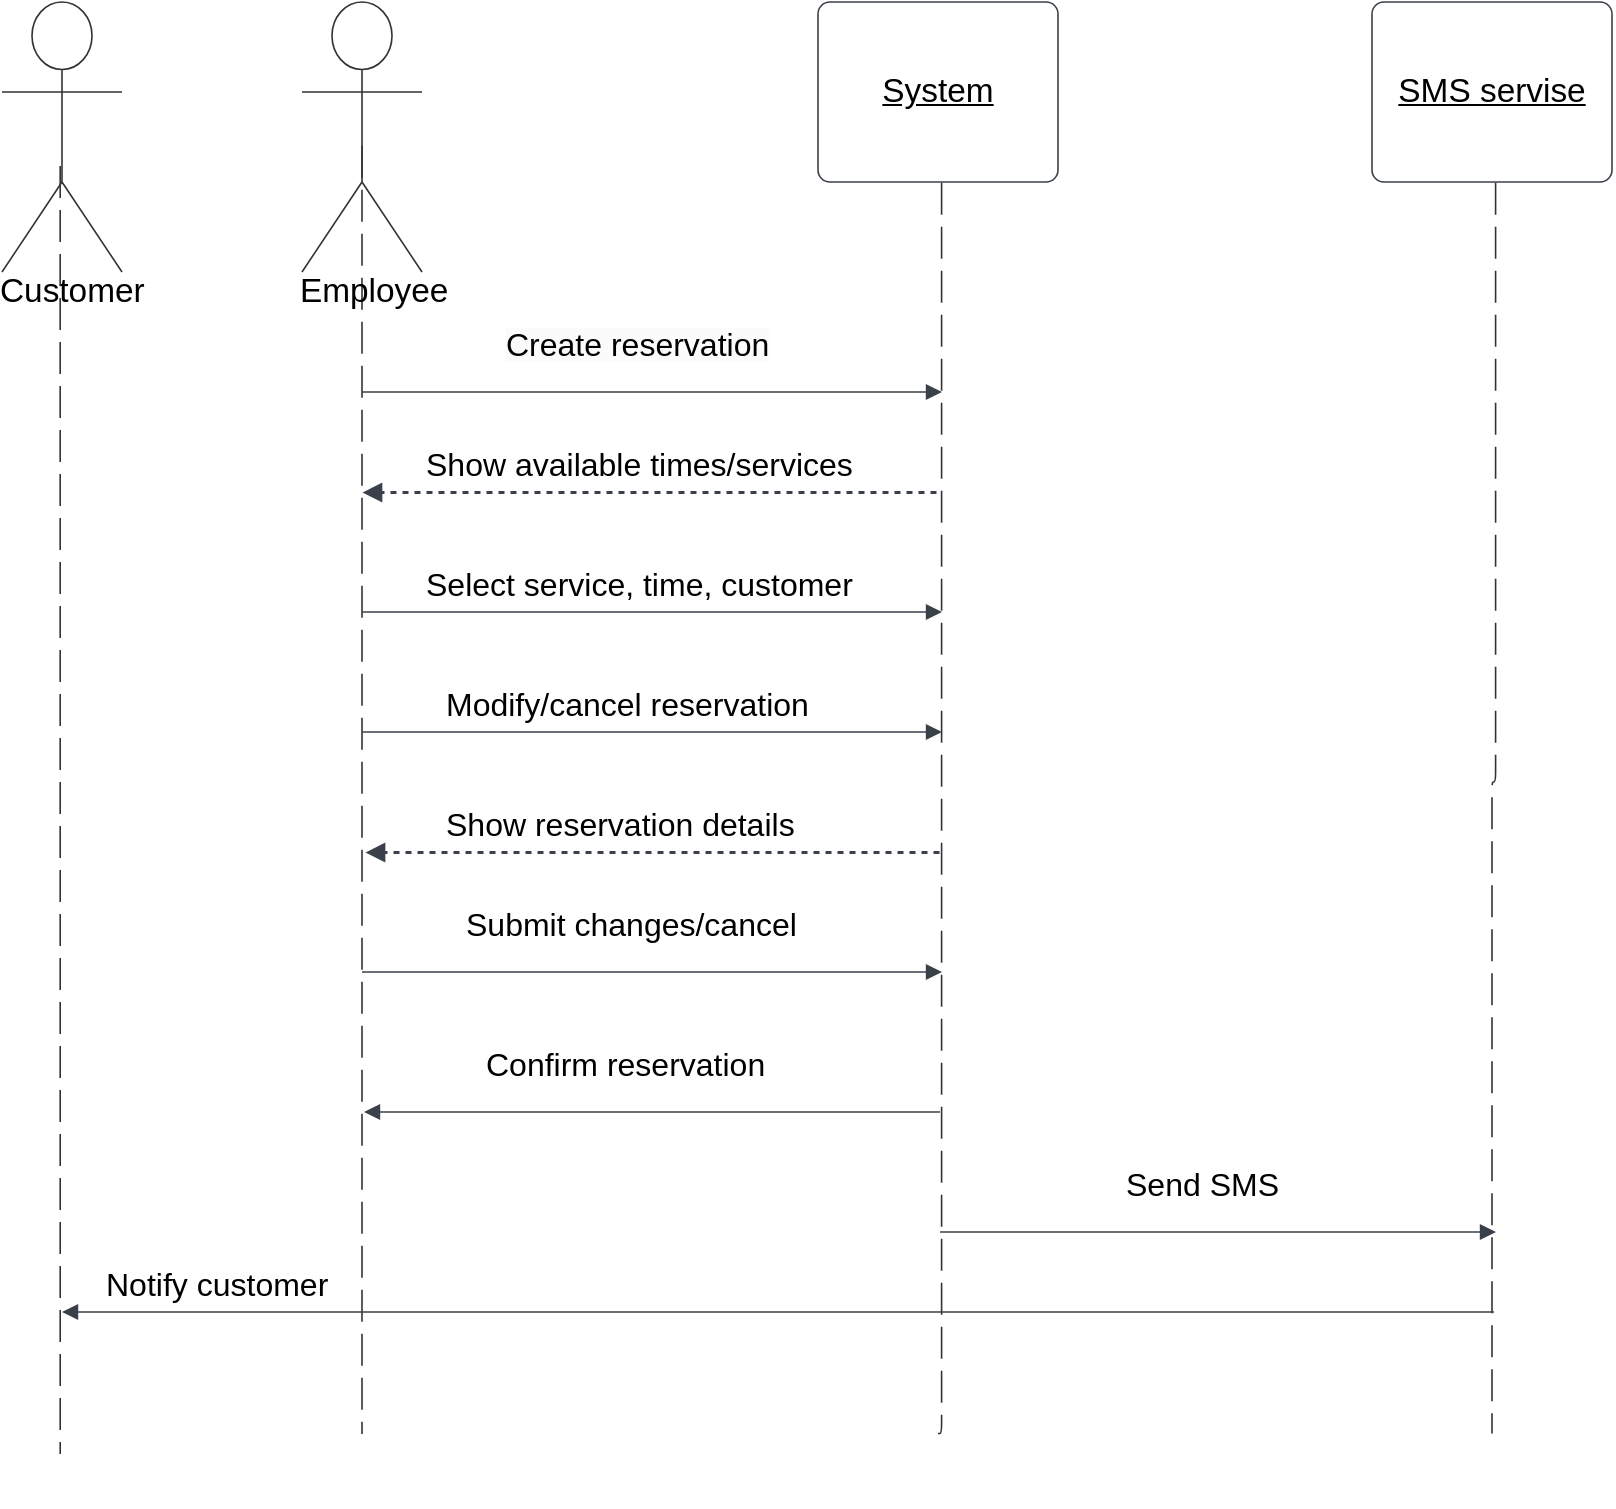 <mxfile version="24.7.17">
  <diagram name="Page-1" id="W-1L22YGQNFjS7GTccPB">
    <mxGraphModel dx="1468" dy="865" grid="1" gridSize="10" guides="1" tooltips="1" connect="1" arrows="1" fold="1" page="1" pageScale="1" pageWidth="827" pageHeight="1169" math="0" shadow="0">
      <root>
        <mxCell id="0" />
        <mxCell id="1" parent="0" />
        <mxCell id="LdhLpx5hHXPzvsSyUZYZ-2" value="" style="html=1;jettySize=18;whiteSpace=wrap;fontSize=13;strokeColor=#333333;strokeOpacity=100;dashed=1;fixDash=1;dashPattern=16 6;strokeWidth=0.8;rounded=1;arcSize=10;edgeStyle=orthogonalEdgeStyle;startArrow=none;endArrow=none;exitX=0.5;exitY=0.532;exitPerimeter=0;lucidId=MqcVGEdurxjJ;" edge="1" parent="1" source="LdhLpx5hHXPzvsSyUZYZ-3">
          <mxGeometry width="100" height="100" relative="1" as="geometry">
            <Array as="points">
              <mxPoint x="440" y="1121" />
            </Array>
            <mxPoint x="440" y="1121" as="targetPoint" />
          </mxGeometry>
        </mxCell>
        <mxCell id="LdhLpx5hHXPzvsSyUZYZ-3" value="Employee" style="html=1;overflow=block;blockSpacing=1;shape=umlActor;labelPosition=center;verticalLabelPosition=bottom;verticalAlign=top;whiteSpace=nowrap;fontSize=16.7;align=center;spacing=0;strokeColor=#333333;strokeOpacity=100;fillOpacity=100;rounded=1;absoluteArcSize=1;arcSize=12;fillColor=#ffffff;strokeWidth=0.8;lucidId=MqcVV5ANGu6o;" vertex="1" parent="1">
          <mxGeometry x="410" y="405" width="60" height="135" as="geometry" />
        </mxCell>
        <mxCell id="LdhLpx5hHXPzvsSyUZYZ-4" value="System " style="html=1;overflow=block;blockSpacing=1;whiteSpace=wrap;fontSize=16.7;fontStyle=4;spacing=3.8;strokeColor=#3a414a;strokeOpacity=100;fillOpacity=100;rounded=1;absoluteArcSize=1;arcSize=12;fillColor=#ffffff;strokeWidth=0.8;lucidId=HZDh7TEvyjwG;" vertex="1" parent="1">
          <mxGeometry x="668" y="405" width="120" height="90" as="geometry" />
        </mxCell>
        <mxCell id="LdhLpx5hHXPzvsSyUZYZ-5" value="SMS servise" style="html=1;overflow=block;blockSpacing=1;whiteSpace=wrap;fontSize=16.7;fontStyle=4;spacing=3.8;strokeColor=#3a414a;strokeOpacity=100;fillOpacity=100;rounded=1;absoluteArcSize=1;arcSize=12;fillColor=#ffffff;strokeWidth=0.8;lucidId=RZDhsvPuVsH1;" vertex="1" parent="1">
          <mxGeometry x="945" y="405" width="120" height="90" as="geometry" />
        </mxCell>
        <mxCell id="LdhLpx5hHXPzvsSyUZYZ-7" value="" style="html=1;jettySize=18;whiteSpace=wrap;fontSize=13;strokeColor=#333333;strokeOpacity=100;dashed=1;fixDash=1;dashPattern=16 6;strokeWidth=0.8;rounded=1;arcSize=10;edgeStyle=orthogonalEdgeStyle;startArrow=none;endArrow=none;exitX=0.515;exitY=1.004;exitPerimeter=0;entryX=0.5;entryY=0.429;entryPerimeter=0;lucidId=g0DhXw1lBcT4;" edge="1" parent="1" source="LdhLpx5hHXPzvsSyUZYZ-4" target="LdhLpx5hHXPzvsSyUZYZ-35">
          <mxGeometry width="100" height="100" relative="1" as="geometry">
            <Array as="points">
              <mxPoint x="730" y="1121" />
            </Array>
          </mxGeometry>
        </mxCell>
        <mxCell id="LdhLpx5hHXPzvsSyUZYZ-9" value="" style="html=1;jettySize=18;whiteSpace=wrap;fontSize=13;strokeColor=#333333;strokeOpacity=100;dashed=1;fixDash=1;dashPattern=16 6;strokeWidth=0.8;rounded=1;arcSize=10;edgeStyle=orthogonalEdgeStyle;startArrow=none;endArrow=none;exitX=0.515;exitY=1.004;exitPerimeter=0;entryX=0.5;entryY=0.429;entryPerimeter=0;lucidId=r0Dhn~c4fW_7;" edge="1" parent="1" source="LdhLpx5hHXPzvsSyUZYZ-5" target="LdhLpx5hHXPzvsSyUZYZ-36">
          <mxGeometry width="100" height="100" relative="1" as="geometry">
            <Array as="points" />
          </mxGeometry>
        </mxCell>
        <mxCell id="LdhLpx5hHXPzvsSyUZYZ-17" value="" style="html=1;jettySize=18;whiteSpace=wrap;fontSize=13;strokeColor=#3a414a;strokeOpacity=100;strokeWidth=0.8;rounded=1;arcSize=24;edgeStyle=orthogonalEdgeStyle;startArrow=none;endArrow=block;endFill=1;lucidId=c7DhaUtXdgWN;" edge="1" parent="1">
          <mxGeometry width="100" height="100" relative="1" as="geometry">
            <Array as="points" />
            <mxPoint x="440" y="710" as="sourcePoint" />
            <mxPoint x="730" y="710" as="targetPoint" />
          </mxGeometry>
        </mxCell>
        <mxCell id="LdhLpx5hHXPzvsSyUZYZ-18" value="" style="html=1;jettySize=18;whiteSpace=wrap;fontSize=13;strokeColor=#3a414a;strokeOpacity=100;strokeWidth=0.8;rounded=1;arcSize=24;edgeStyle=orthogonalEdgeStyle;startArrow=none;endArrow=block;endFill=1;lucidId=M7DhpiS4Pj8K;" edge="1" parent="1">
          <mxGeometry width="100" height="100" relative="1" as="geometry">
            <Array as="points" />
            <mxPoint x="729" y="1020" as="sourcePoint" />
            <mxPoint x="1007" y="1020" as="targetPoint" />
          </mxGeometry>
        </mxCell>
        <mxCell id="LdhLpx5hHXPzvsSyUZYZ-20" value="" style="html=1;jettySize=18;whiteSpace=wrap;fontSize=13;strokeColor=#3a414a;strokeOpacity=100;dashed=1;fixDash=1;strokeWidth=1.5;rounded=1;arcSize=24;edgeStyle=orthogonalEdgeStyle;startArrow=none;endArrow=block;endFill=1;lucidId=Y7Dh_m0EQ7DO;" edge="1" parent="1">
          <mxGeometry width="100" height="100" relative="1" as="geometry">
            <Array as="points" />
            <mxPoint x="727" y="650" as="sourcePoint" />
            <mxPoint x="440" y="650" as="targetPoint" />
          </mxGeometry>
        </mxCell>
        <mxCell id="LdhLpx5hHXPzvsSyUZYZ-22" value="" style="html=1;jettySize=18;whiteSpace=wrap;fontSize=13;strokeColor=#3a414a;strokeOpacity=100;strokeWidth=0.8;rounded=1;arcSize=24;edgeStyle=orthogonalEdgeStyle;startArrow=none;endArrow=block;endFill=1;lucidId=s9DheGUEJsky;" edge="1" parent="1">
          <mxGeometry width="100" height="100" relative="1" as="geometry">
            <Array as="points" />
            <mxPoint x="729" y="960" as="sourcePoint" />
            <mxPoint x="441" y="960" as="targetPoint" />
          </mxGeometry>
        </mxCell>
        <mxCell id="LdhLpx5hHXPzvsSyUZYZ-28" value="" style="html=1;jettySize=18;whiteSpace=wrap;fontSize=13;strokeColor=#3a414a;strokeOpacity=100;strokeWidth=0.8;rounded=1;arcSize=24;edgeStyle=orthogonalEdgeStyle;startArrow=none;endArrow=block;endFill=1;lucidId=n_DhtnfaRdv.;" edge="1" parent="1">
          <mxGeometry width="100" height="100" relative="1" as="geometry">
            <Array as="points" />
            <mxPoint x="1006" y="1060" as="sourcePoint" />
            <mxPoint x="290" y="1060" as="targetPoint" />
          </mxGeometry>
        </mxCell>
        <mxCell id="LdhLpx5hHXPzvsSyUZYZ-34" value="" style="html=1;overflow=block;blockSpacing=1;whiteSpace=wrap;shape=mxgraph.sysml.x;strokeWidth=4;fontSize=13;spacing=0;strokeColor=#unset;rounded=1;absoluteArcSize=1;arcSize=12;fillColor=#unset;lucidId=X~DhuPADHUdG;" vertex="1" parent="1">
          <mxGeometry x="450" y="1095" width="60" height="60" as="geometry" />
        </mxCell>
        <mxCell id="LdhLpx5hHXPzvsSyUZYZ-35" value="" style="html=1;overflow=block;blockSpacing=1;whiteSpace=wrap;shape=mxgraph.sysml.x;strokeWidth=4;fontSize=13;spacing=0;strokeColor=#unset;rounded=1;absoluteArcSize=1;arcSize=12;fillColor=#unset;lucidId=2~DhCKSBP6Vf;" vertex="1" parent="1">
          <mxGeometry x="698" y="1095" width="60" height="60" as="geometry" />
        </mxCell>
        <mxCell id="LdhLpx5hHXPzvsSyUZYZ-36" value="" style="html=1;overflow=block;blockSpacing=1;whiteSpace=wrap;shape=mxgraph.sysml.x;strokeWidth=4;fontSize=13;spacing=0;strokeColor=#unset;rounded=1;absoluteArcSize=1;arcSize=12;fillColor=#unset;lucidId=6~Dh6WWZ8YxJ;" vertex="1" parent="1">
          <mxGeometry x="975" y="1095" width="60" height="60" as="geometry" />
        </mxCell>
        <mxCell id="LdhLpx5hHXPzvsSyUZYZ-38" value="&lt;span style=&quot;caret-color: rgb(0, 0, 0); color: rgb(0, 0, 0); font-family: Helvetica; font-size: medium; font-style: normal; font-variant-caps: normal; font-weight: 400; letter-spacing: normal; orphans: auto; text-align: start; text-indent: 0px; text-transform: none; white-space: normal; widows: auto; word-spacing: 0px; -webkit-text-stroke-width: 0px; background-color: rgb(251, 251, 251); text-decoration: none; display: inline !important; float: none;&quot;&gt;Create reservation&lt;/span&gt;" style="text;whiteSpace=wrap;html=1;" vertex="1" parent="1">
          <mxGeometry x="510" y="560" width="170" height="40" as="geometry" />
        </mxCell>
        <mxCell id="LdhLpx5hHXPzvsSyUZYZ-41" value="" style="html=1;jettySize=18;whiteSpace=wrap;fontSize=13;strokeColor=#3a414a;strokeOpacity=100;strokeWidth=0.8;rounded=1;arcSize=24;edgeStyle=orthogonalEdgeStyle;startArrow=none;endArrow=block;endFill=1;lucidId=g3DhM5jYOhkB;" edge="1" parent="1">
          <mxGeometry width="100" height="100" relative="1" as="geometry">
            <Array as="points" />
            <mxPoint x="440" y="600" as="sourcePoint" />
            <mxPoint x="730" y="600" as="targetPoint" />
          </mxGeometry>
        </mxCell>
        <mxCell id="LdhLpx5hHXPzvsSyUZYZ-42" value="&lt;span style=&quot;font-style: normal; font-variant-caps: normal; font-weight: 400; letter-spacing: normal; orphans: auto; text-align: start; text-indent: 0px; text-transform: none; white-space: normal; widows: auto; word-spacing: 0px; -webkit-text-stroke-width: 0px; text-decoration: none; caret-color: rgb(0, 0, 0); color: rgb(0, 0, 0); font-size: medium; float: none; display: inline !important;&quot;&gt;Show available times/services&lt;/span&gt;" style="text;whiteSpace=wrap;html=1;" vertex="1" parent="1">
          <mxGeometry x="470" y="620" width="250" height="40" as="geometry" />
        </mxCell>
        <mxCell id="LdhLpx5hHXPzvsSyUZYZ-43" value="&lt;span style=&quot;font-style: normal; font-variant-caps: normal; font-weight: 400; letter-spacing: normal; orphans: auto; text-align: start; text-indent: 0px; text-transform: none; white-space: normal; widows: auto; word-spacing: 0px; -webkit-text-stroke-width: 0px; text-decoration: none; caret-color: rgb(0, 0, 0); color: rgb(0, 0, 0); font-size: medium; float: none; display: inline !important;&quot;&gt;Select service, time, customer&lt;/span&gt;" style="text;whiteSpace=wrap;html=1;" vertex="1" parent="1">
          <mxGeometry x="470" y="680" width="250" height="40" as="geometry" />
        </mxCell>
        <mxCell id="LdhLpx5hHXPzvsSyUZYZ-44" value="&lt;span style=&quot;font-style: normal; font-variant-caps: normal; font-weight: 400; letter-spacing: normal; orphans: auto; text-align: start; text-indent: 0px; text-transform: none; white-space: normal; widows: auto; word-spacing: 0px; -webkit-text-stroke-width: 0px; text-decoration: none; caret-color: rgb(0, 0, 0); color: rgb(0, 0, 0); font-size: medium; float: none; display: inline !important;&quot;&gt;Confirm reservation&lt;/span&gt;" style="text;whiteSpace=wrap;html=1;" vertex="1" parent="1">
          <mxGeometry x="500" y="920" width="180" height="40" as="geometry" />
        </mxCell>
        <mxCell id="LdhLpx5hHXPzvsSyUZYZ-45" value="&lt;span style=&quot;font-style: normal; font-variant-caps: normal; font-weight: 400; letter-spacing: normal; orphans: auto; text-align: start; text-indent: 0px; text-transform: none; white-space: normal; widows: auto; word-spacing: 0px; -webkit-text-stroke-width: 0px; text-decoration: none; caret-color: rgb(0, 0, 0); color: rgb(0, 0, 0); font-size: medium; float: none; display: inline !important;&quot;&gt;Send SMS&lt;/span&gt;" style="text;whiteSpace=wrap;html=1;" vertex="1" parent="1">
          <mxGeometry x="820" y="980" width="110" height="50" as="geometry" />
        </mxCell>
        <mxCell id="LdhLpx5hHXPzvsSyUZYZ-47" value="Customer" style="html=1;overflow=block;blockSpacing=1;shape=umlActor;labelPosition=center;verticalLabelPosition=bottom;verticalAlign=top;whiteSpace=nowrap;fontSize=16.7;align=center;spacing=0;strokeColor=#333333;strokeOpacity=100;fillOpacity=100;rounded=1;absoluteArcSize=1;arcSize=12;fillColor=#ffffff;strokeWidth=0.8;lucidId=MqcVV5ANGu6o;" vertex="1" parent="1">
          <mxGeometry x="260" y="405" width="60" height="135" as="geometry" />
        </mxCell>
        <mxCell id="LdhLpx5hHXPzvsSyUZYZ-48" value="" style="html=1;jettySize=18;whiteSpace=wrap;fontSize=13;strokeColor=#333333;strokeOpacity=100;dashed=1;fixDash=1;dashPattern=16 6;strokeWidth=0.8;rounded=1;arcSize=10;edgeStyle=orthogonalEdgeStyle;startArrow=none;endArrow=none;exitX=0.5;exitY=0.532;exitPerimeter=0;lucidId=MqcVGEdurxjJ;" edge="1" parent="1">
          <mxGeometry width="100" height="100" relative="1" as="geometry">
            <Array as="points">
              <mxPoint x="289.09" y="1131" />
            </Array>
            <mxPoint x="289.09" y="487" as="sourcePoint" />
            <mxPoint x="289.09" y="1131" as="targetPoint" />
          </mxGeometry>
        </mxCell>
        <mxCell id="LdhLpx5hHXPzvsSyUZYZ-49" value="&lt;span style=&quot;font-style: normal; font-variant-caps: normal; font-weight: 400; letter-spacing: normal; orphans: auto; text-align: start; text-indent: 0px; text-transform: none; white-space: normal; widows: auto; word-spacing: 0px; -webkit-text-stroke-width: 0px; text-decoration: none; caret-color: rgb(0, 0, 0); color: rgb(0, 0, 0); font-size: medium; float: none; display: inline !important;&quot;&gt;Notify customer&lt;/span&gt;" style="text;whiteSpace=wrap;html=1;" vertex="1" parent="1">
          <mxGeometry x="310" y="1030" width="150" height="40" as="geometry" />
        </mxCell>
        <mxCell id="LdhLpx5hHXPzvsSyUZYZ-50" value="&lt;span style=&quot;font-style: normal; font-variant-caps: normal; font-weight: 400; letter-spacing: normal; orphans: auto; text-align: start; text-indent: 0px; text-transform: none; white-space: normal; widows: auto; word-spacing: 0px; -webkit-text-stroke-width: 0px; text-decoration: none; caret-color: rgb(0, 0, 0); color: rgb(0, 0, 0); font-size: medium; float: none; display: inline !important;&quot;&gt;Modify/cancel reservation&lt;/span&gt;" style="text;whiteSpace=wrap;html=1;" vertex="1" parent="1">
          <mxGeometry x="480" y="740" width="210" height="40" as="geometry" />
        </mxCell>
        <mxCell id="LdhLpx5hHXPzvsSyUZYZ-51" value="" style="html=1;jettySize=18;whiteSpace=wrap;fontSize=13;strokeColor=#3a414a;strokeOpacity=100;strokeWidth=0.8;rounded=1;arcSize=24;edgeStyle=orthogonalEdgeStyle;startArrow=none;endArrow=block;endFill=1;lucidId=g3DhM5jYOhkB;" edge="1" parent="1">
          <mxGeometry width="100" height="100" relative="1" as="geometry">
            <Array as="points" />
            <mxPoint x="440" y="770" as="sourcePoint" />
            <mxPoint x="730" y="770" as="targetPoint" />
          </mxGeometry>
        </mxCell>
        <mxCell id="LdhLpx5hHXPzvsSyUZYZ-52" value="&lt;span style=&quot;font-style: normal; font-variant-caps: normal; font-weight: 400; letter-spacing: normal; orphans: auto; text-align: start; text-indent: 0px; text-transform: none; white-space: normal; widows: auto; word-spacing: 0px; -webkit-text-stroke-width: 0px; text-decoration: none; caret-color: rgb(0, 0, 0); color: rgb(0, 0, 0); font-size: medium; float: none; display: inline !important;&quot;&gt;Show reservation details&lt;/span&gt;" style="text;whiteSpace=wrap;html=1;" vertex="1" parent="1">
          <mxGeometry x="480" y="800" width="210" height="40" as="geometry" />
        </mxCell>
        <mxCell id="LdhLpx5hHXPzvsSyUZYZ-53" value="" style="html=1;jettySize=18;whiteSpace=wrap;fontSize=13;strokeColor=#3a414a;strokeOpacity=100;dashed=1;fixDash=1;strokeWidth=1.5;rounded=1;arcSize=24;edgeStyle=orthogonalEdgeStyle;startArrow=none;endArrow=block;endFill=1;lucidId=Y7Dh_m0EQ7DO;" edge="1" parent="1">
          <mxGeometry width="100" height="100" relative="1" as="geometry">
            <Array as="points" />
            <mxPoint x="728.5" y="830" as="sourcePoint" />
            <mxPoint x="441.5" y="830" as="targetPoint" />
          </mxGeometry>
        </mxCell>
        <mxCell id="LdhLpx5hHXPzvsSyUZYZ-54" value="&lt;span style=&quot;font-style: normal; font-variant-caps: normal; font-weight: 400; letter-spacing: normal; orphans: auto; text-align: start; text-indent: 0px; text-transform: none; white-space: normal; widows: auto; word-spacing: 0px; -webkit-text-stroke-width: 0px; text-decoration: none; caret-color: rgb(0, 0, 0); color: rgb(0, 0, 0); font-size: medium; float: none; display: inline !important;&quot;&gt;Submit changes/cancel&lt;/span&gt;" style="text;whiteSpace=wrap;html=1;" vertex="1" parent="1">
          <mxGeometry x="490" y="850" width="200" height="40" as="geometry" />
        </mxCell>
        <mxCell id="LdhLpx5hHXPzvsSyUZYZ-55" value="" style="html=1;jettySize=18;whiteSpace=wrap;fontSize=13;strokeColor=#3a414a;strokeOpacity=100;strokeWidth=0.8;rounded=1;arcSize=24;edgeStyle=orthogonalEdgeStyle;startArrow=none;endArrow=block;endFill=1;lucidId=g3DhM5jYOhkB;" edge="1" parent="1">
          <mxGeometry width="100" height="100" relative="1" as="geometry">
            <Array as="points" />
            <mxPoint x="440" y="890" as="sourcePoint" />
            <mxPoint x="730" y="890" as="targetPoint" />
          </mxGeometry>
        </mxCell>
      </root>
    </mxGraphModel>
  </diagram>
</mxfile>
